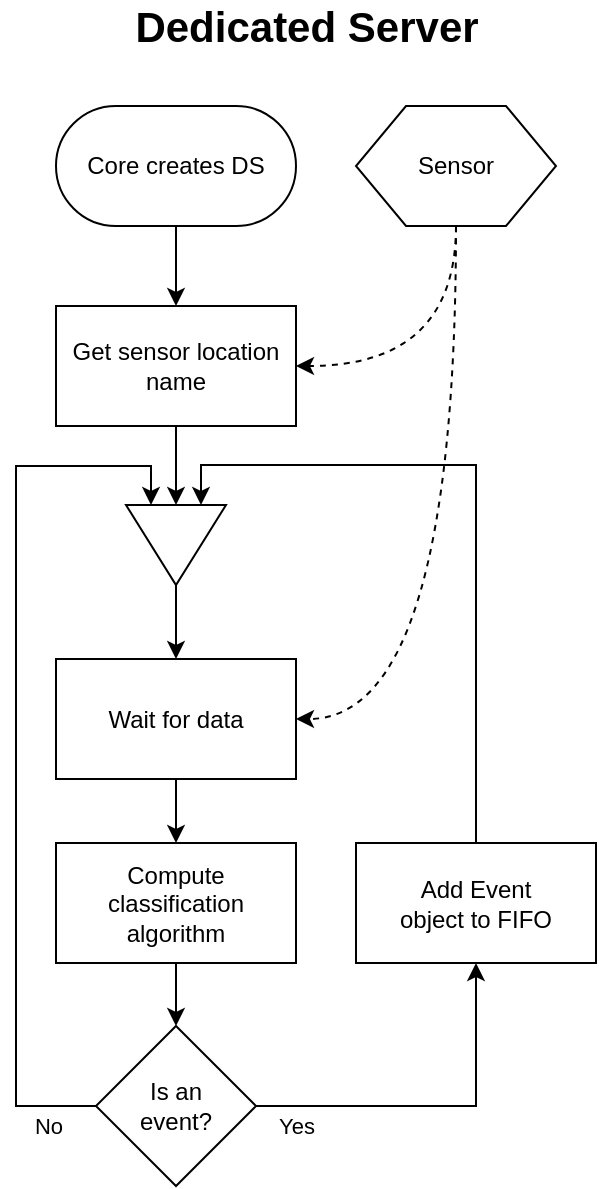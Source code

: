 <mxfile version="12.3.2" type="device" pages="1"><diagram id="Tu26K1x_IDGutB05swDs" name="Page-1"><mxGraphModel dx="946" dy="680" grid="1" gridSize="10" guides="1" tooltips="1" connect="1" arrows="1" fold="1" page="1" pageScale="1" pageWidth="4681" pageHeight="3300" math="0" shadow="0"><root><mxCell id="0"/><mxCell id="1" parent="0"/><mxCell id="_NYpro1aWMAVFuMelRRS-1" value="&lt;font size=&quot;1&quot;&gt;&lt;b style=&quot;font-size: 21px&quot;&gt;Dedicated Server&lt;/b&gt;&lt;/font&gt;" style="text;html=1;align=center;verticalAlign=middle;resizable=0;points=[];;autosize=1;" vertex="1" parent="1"><mxGeometry x="310" y="30" width="190" height="20" as="geometry"/></mxCell><mxCell id="_NYpro1aWMAVFuMelRRS-2" value="" style="group" vertex="1" connectable="0" parent="1"><mxGeometry x="260" y="80" width="290" height="540" as="geometry"/></mxCell><mxCell id="-1egXFyuRF4E6k1mXXVa-1" value="Core creates DS" style="rounded=1;whiteSpace=wrap;html=1;arcSize=50;" parent="_NYpro1aWMAVFuMelRRS-2" vertex="1"><mxGeometry x="20" width="120" height="60" as="geometry"/></mxCell><mxCell id="-1egXFyuRF4E6k1mXXVa-2" value="Get sensor location name" style="rounded=1;whiteSpace=wrap;html=1;arcSize=0;" parent="_NYpro1aWMAVFuMelRRS-2" vertex="1"><mxGeometry x="20" y="100" width="120" height="60" as="geometry"/></mxCell><mxCell id="-1egXFyuRF4E6k1mXXVa-3" style="edgeStyle=orthogonalEdgeStyle;rounded=0;orthogonalLoop=1;jettySize=auto;html=1;exitX=0.5;exitY=1;exitDx=0;exitDy=0;entryX=0.5;entryY=0;entryDx=0;entryDy=0;" parent="_NYpro1aWMAVFuMelRRS-2" source="-1egXFyuRF4E6k1mXXVa-1" target="-1egXFyuRF4E6k1mXXVa-2" edge="1"><mxGeometry relative="1" as="geometry"/></mxCell><mxCell id="-1egXFyuRF4E6k1mXXVa-6" value="" style="edgeStyle=orthogonalEdgeStyle;rounded=0;orthogonalLoop=1;jettySize=auto;html=1;exitX=0.5;exitY=1;exitDx=0;exitDy=0;entryX=1;entryY=0.5;entryDx=0;entryDy=0;dashed=1;curved=1;" parent="_NYpro1aWMAVFuMelRRS-2" source="-1egXFyuRF4E6k1mXXVa-5" target="-1egXFyuRF4E6k1mXXVa-2" edge="1"><mxGeometry relative="1" as="geometry"/></mxCell><mxCell id="-1egXFyuRF4E6k1mXXVa-5" value="Sensor" style="shape=hexagon;perimeter=hexagonPerimeter2;whiteSpace=wrap;html=1;size=0.25;" parent="_NYpro1aWMAVFuMelRRS-2" vertex="1"><mxGeometry x="170" width="100" height="60" as="geometry"/></mxCell><mxCell id="-1egXFyuRF4E6k1mXXVa-7" value="" style="triangle;whiteSpace=wrap;html=1;rotation=90;" parent="_NYpro1aWMAVFuMelRRS-2" vertex="1"><mxGeometry x="60" y="194.5" width="40" height="50" as="geometry"/></mxCell><mxCell id="-1egXFyuRF4E6k1mXXVa-8" style="edgeStyle=orthogonalEdgeStyle;rounded=0;orthogonalLoop=1;jettySize=auto;html=1;exitX=0.5;exitY=1;exitDx=0;exitDy=0;entryX=0;entryY=0.5;entryDx=0;entryDy=0;" parent="_NYpro1aWMAVFuMelRRS-2" source="-1egXFyuRF4E6k1mXXVa-2" target="-1egXFyuRF4E6k1mXXVa-7" edge="1"><mxGeometry relative="1" as="geometry"/></mxCell><mxCell id="-1egXFyuRF4E6k1mXXVa-9" value="Compute classification algorithm" style="rounded=1;whiteSpace=wrap;html=1;arcSize=0;" parent="_NYpro1aWMAVFuMelRRS-2" vertex="1"><mxGeometry x="20" y="368.5" width="120" height="60" as="geometry"/></mxCell><mxCell id="-1egXFyuRF4E6k1mXXVa-13" value="No" style="edgeStyle=orthogonalEdgeStyle;rounded=0;orthogonalLoop=1;jettySize=auto;html=1;exitX=0;exitY=0.5;exitDx=0;exitDy=0;entryX=0;entryY=0.75;entryDx=0;entryDy=0;" parent="_NYpro1aWMAVFuMelRRS-2" source="-1egXFyuRF4E6k1mXXVa-11" target="-1egXFyuRF4E6k1mXXVa-7" edge="1"><mxGeometry x="-0.893" y="10" relative="1" as="geometry"><Array as="points"><mxPoint y="500"/><mxPoint y="180"/><mxPoint x="68" y="180"/></Array><mxPoint as="offset"/></mxGeometry></mxCell><mxCell id="-1egXFyuRF4E6k1mXXVa-11" value="Is an&lt;br&gt;event?" style="rhombus;whiteSpace=wrap;html=1;" parent="_NYpro1aWMAVFuMelRRS-2" vertex="1"><mxGeometry x="40" y="460" width="80" height="80" as="geometry"/></mxCell><mxCell id="-1egXFyuRF4E6k1mXXVa-12" style="edgeStyle=orthogonalEdgeStyle;rounded=0;orthogonalLoop=1;jettySize=auto;html=1;exitX=0.5;exitY=1;exitDx=0;exitDy=0;entryX=0.5;entryY=0;entryDx=0;entryDy=0;" parent="_NYpro1aWMAVFuMelRRS-2" source="-1egXFyuRF4E6k1mXXVa-9" target="-1egXFyuRF4E6k1mXXVa-11" edge="1"><mxGeometry relative="1" as="geometry"/></mxCell><mxCell id="-1egXFyuRF4E6k1mXXVa-16" style="edgeStyle=orthogonalEdgeStyle;rounded=0;orthogonalLoop=1;jettySize=auto;html=1;exitX=0.5;exitY=1;exitDx=0;exitDy=0;entryX=0.5;entryY=0;entryDx=0;entryDy=0;" parent="_NYpro1aWMAVFuMelRRS-2" source="-1egXFyuRF4E6k1mXXVa-14" target="-1egXFyuRF4E6k1mXXVa-9" edge="1"><mxGeometry relative="1" as="geometry"/></mxCell><mxCell id="-1egXFyuRF4E6k1mXXVa-14" value="Wait for data" style="rounded=1;whiteSpace=wrap;html=1;arcSize=0;" parent="_NYpro1aWMAVFuMelRRS-2" vertex="1"><mxGeometry x="20" y="276.5" width="120" height="60" as="geometry"/></mxCell><mxCell id="-1egXFyuRF4E6k1mXXVa-17" value="" style="edgeStyle=orthogonalEdgeStyle;rounded=0;orthogonalLoop=1;jettySize=auto;html=1;exitX=0.5;exitY=1;exitDx=0;exitDy=0;entryX=1;entryY=0.5;entryDx=0;entryDy=0;curved=1;dashed=1;" parent="_NYpro1aWMAVFuMelRRS-2" source="-1egXFyuRF4E6k1mXXVa-5" target="-1egXFyuRF4E6k1mXXVa-14" edge="1"><mxGeometry relative="1" as="geometry"/></mxCell><mxCell id="-1egXFyuRF4E6k1mXXVa-15" style="edgeStyle=orthogonalEdgeStyle;rounded=0;orthogonalLoop=1;jettySize=auto;html=1;exitX=1;exitY=0.5;exitDx=0;exitDy=0;entryX=0.5;entryY=0;entryDx=0;entryDy=0;" parent="_NYpro1aWMAVFuMelRRS-2" source="-1egXFyuRF4E6k1mXXVa-7" target="-1egXFyuRF4E6k1mXXVa-14" edge="1"><mxGeometry relative="1" as="geometry"/></mxCell><mxCell id="-1egXFyuRF4E6k1mXXVa-20" style="edgeStyle=orthogonalEdgeStyle;rounded=0;orthogonalLoop=1;jettySize=auto;html=1;exitX=0.5;exitY=0;exitDx=0;exitDy=0;entryX=0;entryY=0.25;entryDx=0;entryDy=0;jumpStyle=arc;" parent="_NYpro1aWMAVFuMelRRS-2" source="-1egXFyuRF4E6k1mXXVa-18" target="-1egXFyuRF4E6k1mXXVa-7" edge="1"><mxGeometry relative="1" as="geometry"/></mxCell><mxCell id="-1egXFyuRF4E6k1mXXVa-18" value="Add Event &lt;br&gt;object to FIFO" style="rounded=1;whiteSpace=wrap;html=1;arcSize=0;" parent="_NYpro1aWMAVFuMelRRS-2" vertex="1"><mxGeometry x="170" y="368.5" width="120" height="60" as="geometry"/></mxCell><mxCell id="-1egXFyuRF4E6k1mXXVa-19" value="Yes" style="edgeStyle=orthogonalEdgeStyle;rounded=0;orthogonalLoop=1;jettySize=auto;html=1;exitX=1;exitY=0.5;exitDx=0;exitDy=0;entryX=0.5;entryY=1;entryDx=0;entryDy=0;" parent="_NYpro1aWMAVFuMelRRS-2" source="-1egXFyuRF4E6k1mXXVa-11" target="-1egXFyuRF4E6k1mXXVa-18" edge="1"><mxGeometry x="-0.779" y="-10" relative="1" as="geometry"><mxPoint as="offset"/></mxGeometry></mxCell></root></mxGraphModel></diagram></mxfile>
